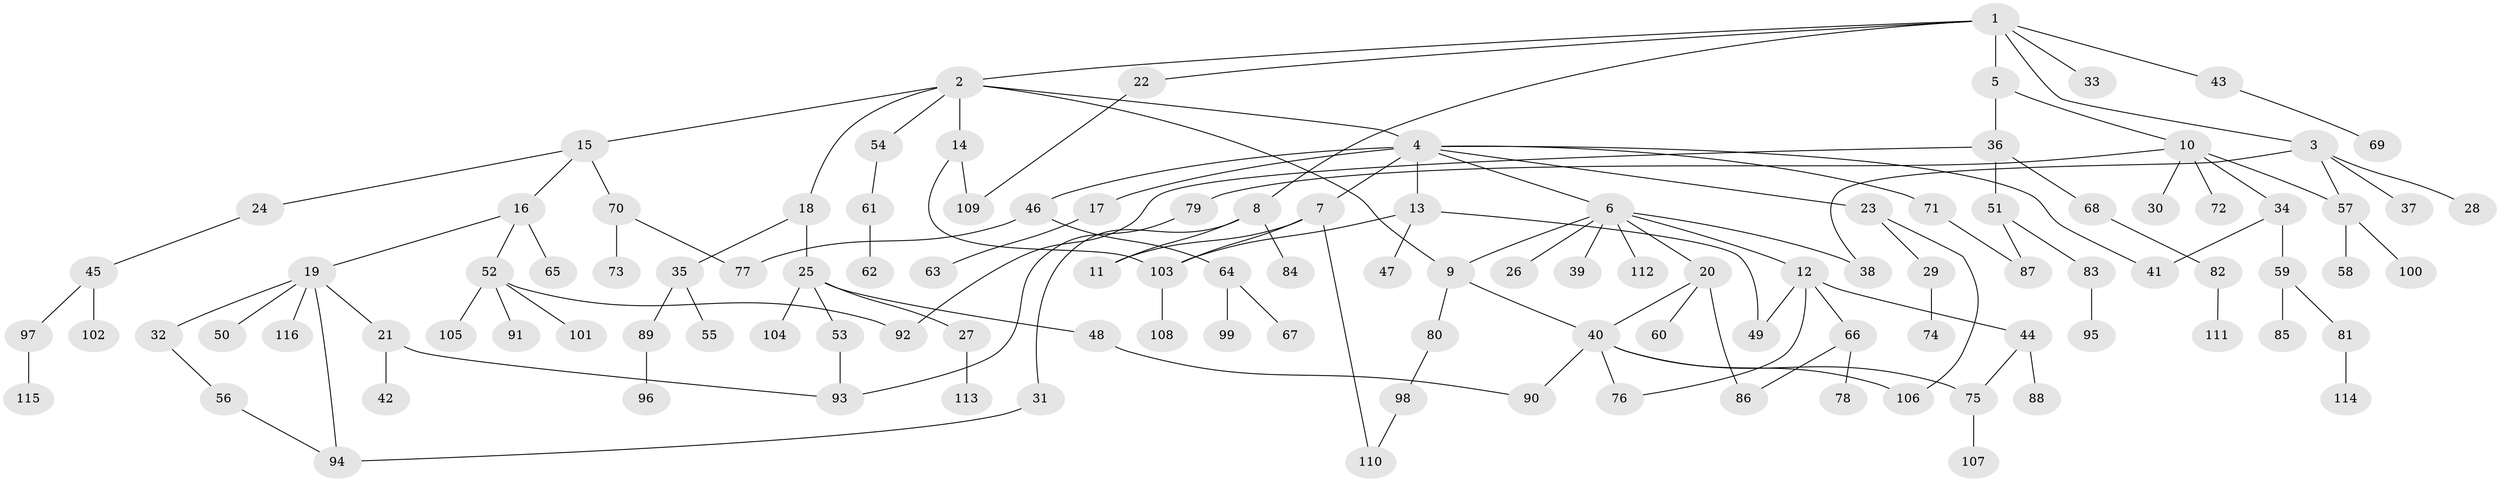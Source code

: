 // coarse degree distribution, {7: 0.024390243902439025, 9: 0.012195121951219513, 4: 0.0975609756097561, 3: 0.2073170731707317, 2: 0.3170731707317073, 5: 0.036585365853658534, 6: 0.024390243902439025, 1: 0.2804878048780488}
// Generated by graph-tools (version 1.1) at 2025/36/03/04/25 23:36:07]
// undirected, 116 vertices, 138 edges
graph export_dot {
  node [color=gray90,style=filled];
  1;
  2;
  3;
  4;
  5;
  6;
  7;
  8;
  9;
  10;
  11;
  12;
  13;
  14;
  15;
  16;
  17;
  18;
  19;
  20;
  21;
  22;
  23;
  24;
  25;
  26;
  27;
  28;
  29;
  30;
  31;
  32;
  33;
  34;
  35;
  36;
  37;
  38;
  39;
  40;
  41;
  42;
  43;
  44;
  45;
  46;
  47;
  48;
  49;
  50;
  51;
  52;
  53;
  54;
  55;
  56;
  57;
  58;
  59;
  60;
  61;
  62;
  63;
  64;
  65;
  66;
  67;
  68;
  69;
  70;
  71;
  72;
  73;
  74;
  75;
  76;
  77;
  78;
  79;
  80;
  81;
  82;
  83;
  84;
  85;
  86;
  87;
  88;
  89;
  90;
  91;
  92;
  93;
  94;
  95;
  96;
  97;
  98;
  99;
  100;
  101;
  102;
  103;
  104;
  105;
  106;
  107;
  108;
  109;
  110;
  111;
  112;
  113;
  114;
  115;
  116;
  1 -- 2;
  1 -- 3;
  1 -- 5;
  1 -- 8;
  1 -- 22;
  1 -- 33;
  1 -- 43;
  2 -- 4;
  2 -- 14;
  2 -- 15;
  2 -- 18;
  2 -- 54;
  2 -- 9;
  3 -- 28;
  3 -- 37;
  3 -- 38;
  3 -- 57;
  4 -- 6;
  4 -- 7;
  4 -- 13;
  4 -- 17;
  4 -- 23;
  4 -- 41;
  4 -- 46;
  4 -- 71;
  5 -- 10;
  5 -- 36;
  6 -- 9;
  6 -- 12;
  6 -- 20;
  6 -- 26;
  6 -- 39;
  6 -- 112;
  6 -- 38;
  7 -- 11;
  7 -- 103;
  7 -- 110;
  8 -- 31;
  8 -- 84;
  8 -- 11;
  9 -- 80;
  9 -- 40;
  10 -- 30;
  10 -- 34;
  10 -- 72;
  10 -- 79;
  10 -- 57;
  12 -- 44;
  12 -- 49;
  12 -- 66;
  12 -- 76;
  13 -- 47;
  13 -- 49;
  13 -- 103;
  14 -- 103;
  14 -- 109;
  15 -- 16;
  15 -- 24;
  15 -- 70;
  16 -- 19;
  16 -- 52;
  16 -- 65;
  17 -- 63;
  18 -- 25;
  18 -- 35;
  19 -- 21;
  19 -- 32;
  19 -- 50;
  19 -- 116;
  19 -- 94;
  20 -- 40;
  20 -- 60;
  20 -- 86;
  21 -- 42;
  21 -- 93;
  22 -- 109;
  23 -- 29;
  23 -- 106;
  24 -- 45;
  25 -- 27;
  25 -- 48;
  25 -- 53;
  25 -- 104;
  27 -- 113;
  29 -- 74;
  31 -- 94;
  32 -- 56;
  34 -- 59;
  34 -- 41;
  35 -- 55;
  35 -- 89;
  36 -- 51;
  36 -- 68;
  36 -- 92;
  40 -- 76;
  40 -- 90;
  40 -- 75;
  40 -- 106;
  43 -- 69;
  44 -- 75;
  44 -- 88;
  45 -- 97;
  45 -- 102;
  46 -- 64;
  46 -- 77;
  48 -- 90;
  51 -- 83;
  51 -- 87;
  52 -- 91;
  52 -- 92;
  52 -- 101;
  52 -- 105;
  53 -- 93;
  54 -- 61;
  56 -- 94;
  57 -- 58;
  57 -- 100;
  59 -- 81;
  59 -- 85;
  61 -- 62;
  64 -- 67;
  64 -- 99;
  66 -- 78;
  66 -- 86;
  68 -- 82;
  70 -- 73;
  70 -- 77;
  71 -- 87;
  75 -- 107;
  79 -- 93;
  80 -- 98;
  81 -- 114;
  82 -- 111;
  83 -- 95;
  89 -- 96;
  97 -- 115;
  98 -- 110;
  103 -- 108;
}
